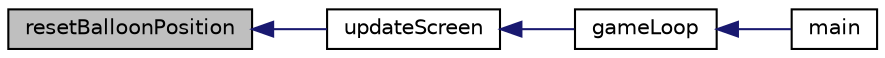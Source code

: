 digraph "resetBalloonPosition"
{
  edge [fontname="Helvetica",fontsize="10",labelfontname="Helvetica",labelfontsize="10"];
  node [fontname="Helvetica",fontsize="10",shape=record];
  rankdir="LR";
  Node69 [label="resetBalloonPosition",height=0.2,width=0.4,color="black", fillcolor="grey75", style="filled", fontcolor="black"];
  Node69 -> Node70 [dir="back",color="midnightblue",fontsize="10",style="solid",fontname="Helvetica"];
  Node70 [label="updateScreen",height=0.2,width=0.4,color="black", fillcolor="white", style="filled",URL="$group___bow.html#ga53417cd25bc8832760fcaf2964eae773",tooltip="Handles all events related to updating screen every interruption of the timer. "];
  Node70 -> Node71 [dir="back",color="midnightblue",fontsize="10",style="solid",fontname="Helvetica"];
  Node71 [label="gameLoop",height=0.2,width=0.4,color="black", fillcolor="white", style="filled",URL="$group___bow.html#gae3fcb6ab83836a82d8ab58a853667cba",tooltip="Main function for the game. Controls all interrupts of the peripherals and calls auxiliary functions..."];
  Node71 -> Node72 [dir="back",color="midnightblue",fontsize="10",style="solid",fontname="Helvetica"];
  Node72 [label="main",height=0.2,width=0.4,color="black", fillcolor="white", style="filled",URL="$main_8c.html#ae66f6b31b5ad750f1fe042a706a4e3d4"];
}
